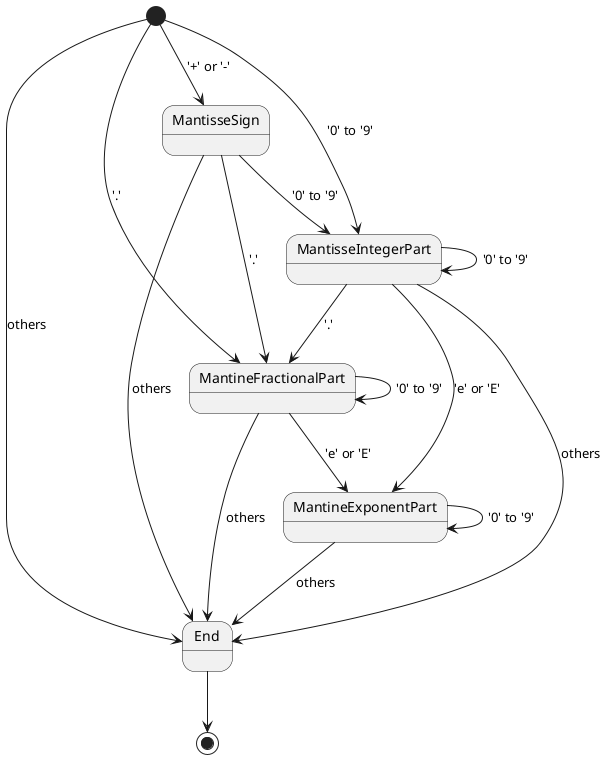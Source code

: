 @startuml
[*] --> MantisseSign : '+' or '-'
[*] --> MantineFractionalPart : '.'
[*] --> MantisseIntegerPart : '0' to '9'
[*] --> End : others
MantisseSign --> MantisseIntegerPart : '0' to '9'
MantisseSign --> MantineFractionalPart : '.'
MantisseSign --> End : others
MantisseIntegerPart --> MantisseIntegerPart : '0' to '9'
MantisseIntegerPart --> MantineFractionalPart : '.'
MantisseIntegerPart --> MantineExponentPart : 'e' or 'E'
MantisseIntegerPart --> End : others
MantineFractionalPart --> MantineFractionalPart : '0' to '9'
MantineFractionalPart --> MantineExponentPart : 'e' or 'E'
MantineFractionalPart --> End : others
MantineExponentPart --> MantineExponentPart : '0' to '9'
MantineExponentPart --> End : others
End --> [*]
@enduml